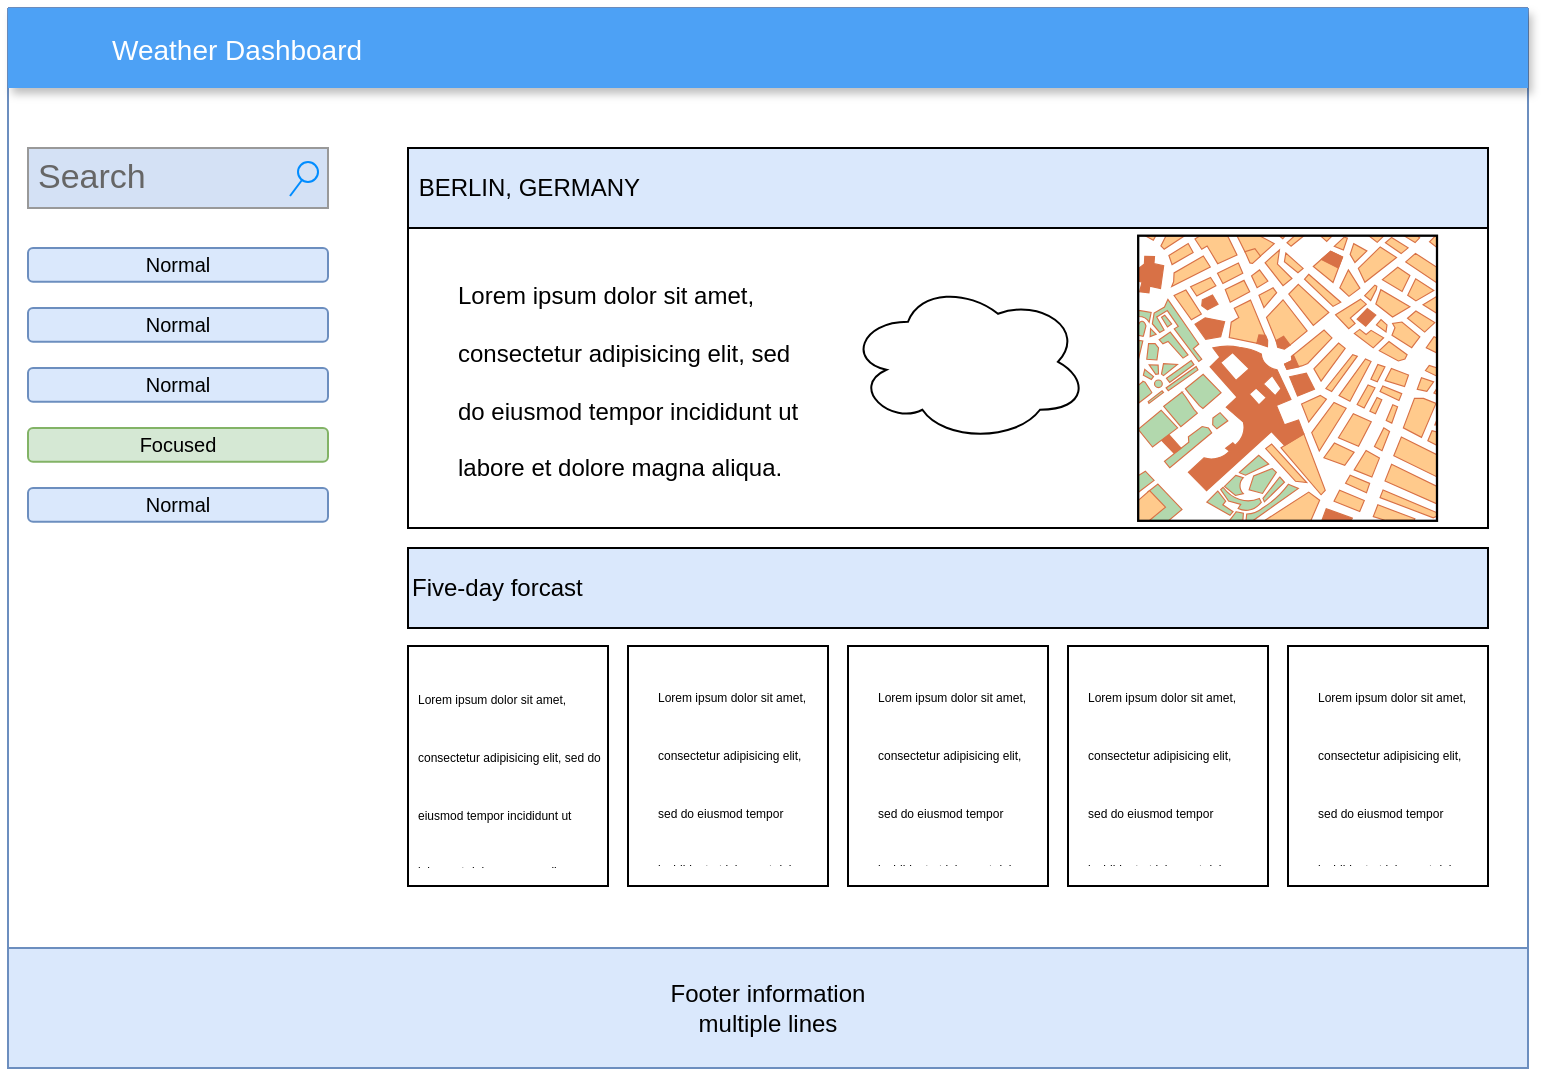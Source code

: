 <mxfile version="19.0.3" type="device"><diagram id="ivERxTYpcfnOMusPaOqd" name="Page-1"><mxGraphModel dx="1106" dy="782" grid="1" gridSize="10" guides="1" tooltips="1" connect="1" arrows="1" fold="1" page="1" pageScale="1" pageWidth="827" pageHeight="1169" math="0" shadow="0"><root><mxCell id="0"/><mxCell id="1" parent="0"/><mxCell id="LVxLUSFuSpoQ4-Xkwias-1" value="" style="swimlane;startSize=0;fillColor=#dae8fc;strokeColor=#6c8ebf;" vertex="1" parent="1"><mxGeometry x="40" y="40" width="760" height="530" as="geometry"/></mxCell><mxCell id="LVxLUSFuSpoQ4-Xkwias-2" value="Weather Dashboard" style="fillColor=#4DA1F5;strokeColor=none;shadow=1;gradientColor=none;fontSize=14;align=left;spacingLeft=50;fontColor=#ffffff;" vertex="1" parent="LVxLUSFuSpoQ4-Xkwias-1"><mxGeometry width="760" height="40" as="geometry"/></mxCell><mxCell id="LVxLUSFuSpoQ4-Xkwias-6" value="Normal" style="rounded=1;html=1;shadow=0;dashed=0;whiteSpace=wrap;fontSize=10;fillColor=#dae8fc;align=center;strokeColor=#6c8ebf;" vertex="1" parent="LVxLUSFuSpoQ4-Xkwias-1"><mxGeometry x="10" y="120" width="150" height="16.88" as="geometry"/></mxCell><mxCell id="LVxLUSFuSpoQ4-Xkwias-7" value="Normal" style="rounded=1;html=1;shadow=0;dashed=0;whiteSpace=wrap;fontSize=10;fillColor=#dae8fc;align=center;strokeColor=#6c8ebf;" vertex="1" parent="LVxLUSFuSpoQ4-Xkwias-1"><mxGeometry x="10" y="150" width="150" height="16.88" as="geometry"/></mxCell><mxCell id="LVxLUSFuSpoQ4-Xkwias-8" value="Normal" style="rounded=1;html=1;shadow=0;dashed=0;whiteSpace=wrap;fontSize=10;fillColor=#dae8fc;align=center;strokeColor=#6c8ebf;" vertex="1" parent="LVxLUSFuSpoQ4-Xkwias-1"><mxGeometry x="10" y="180" width="150" height="16.88" as="geometry"/></mxCell><mxCell id="LVxLUSFuSpoQ4-Xkwias-9" value="Focused" style="rounded=1;html=1;shadow=0;dashed=0;whiteSpace=wrap;fontSize=10;fillColor=#d5e8d4;align=center;strokeColor=#82b366;" vertex="1" parent="LVxLUSFuSpoQ4-Xkwias-1"><mxGeometry x="10" y="210" width="150" height="16.88" as="geometry"/></mxCell><mxCell id="LVxLUSFuSpoQ4-Xkwias-10" value="Normal" style="rounded=1;html=1;shadow=0;dashed=0;whiteSpace=wrap;fontSize=10;fillColor=#dae8fc;align=center;strokeColor=#6c8ebf;" vertex="1" parent="LVxLUSFuSpoQ4-Xkwias-1"><mxGeometry x="10" y="240" width="150" height="16.88" as="geometry"/></mxCell><mxCell id="LVxLUSFuSpoQ4-Xkwias-11" value="Search" style="strokeWidth=1;shadow=0;dashed=0;align=center;html=1;shape=mxgraph.mockup.forms.searchBox;strokeColor=#999999;mainText=;strokeColor2=#008cff;fontColor=#666666;fontSize=17;align=left;spacingLeft=3;fillColor=#D4E1F5;" vertex="1" parent="LVxLUSFuSpoQ4-Xkwias-1"><mxGeometry x="10" y="70" width="150" height="30" as="geometry"/></mxCell><mxCell id="LVxLUSFuSpoQ4-Xkwias-14" value="" style="rounded=0;whiteSpace=wrap;html=1;fillColor=#FFFFFF;gradientColor=none;" vertex="1" parent="LVxLUSFuSpoQ4-Xkwias-1"><mxGeometry x="200" y="106.88" width="540" height="153.12" as="geometry"/></mxCell><mxCell id="LVxLUSFuSpoQ4-Xkwias-16" value="" style="rounded=0;whiteSpace=wrap;html=1;fillColor=#FFFFFF;gradientColor=none;" vertex="1" parent="LVxLUSFuSpoQ4-Xkwias-1"><mxGeometry x="310" y="319" width="100" height="120" as="geometry"/></mxCell><mxCell id="LVxLUSFuSpoQ4-Xkwias-17" value="" style="rounded=0;whiteSpace=wrap;html=1;fillColor=#FFFFFF;gradientColor=none;" vertex="1" parent="LVxLUSFuSpoQ4-Xkwias-1"><mxGeometry x="420" y="319" width="100" height="120" as="geometry"/></mxCell><mxCell id="LVxLUSFuSpoQ4-Xkwias-18" value="" style="rounded=0;whiteSpace=wrap;html=1;fillColor=#FFFFFF;gradientColor=none;" vertex="1" parent="LVxLUSFuSpoQ4-Xkwias-1"><mxGeometry x="530" y="319" width="100" height="120" as="geometry"/></mxCell><mxCell id="LVxLUSFuSpoQ4-Xkwias-19" value="" style="rounded=0;whiteSpace=wrap;html=1;fillColor=#FFFFFF;gradientColor=none;" vertex="1" parent="LVxLUSFuSpoQ4-Xkwias-1"><mxGeometry x="640" y="319" width="100" height="120" as="geometry"/></mxCell><mxCell id="LVxLUSFuSpoQ4-Xkwias-20" value="Footer information&lt;br&gt;multiple lines&lt;br&gt;" style="rounded=0;whiteSpace=wrap;html=1;fillColor=#dae8fc;strokeColor=#6c8ebf;" vertex="1" parent="LVxLUSFuSpoQ4-Xkwias-1"><mxGeometry y="470" width="760" height="60" as="geometry"/></mxCell><mxCell id="LVxLUSFuSpoQ4-Xkwias-21" value="Five-day forcast" style="rounded=0;whiteSpace=wrap;html=1;fillColor=#DAE8FC;gradientColor=none;align=left;" vertex="1" parent="LVxLUSFuSpoQ4-Xkwias-1"><mxGeometry x="200" y="270" width="540" height="40" as="geometry"/></mxCell><mxCell id="LVxLUSFuSpoQ4-Xkwias-22" value="" style="verticalLabelPosition=bottom;shadow=0;dashed=0;align=center;html=1;verticalAlign=top;strokeWidth=1;shape=mxgraph.mockup.misc.map;fillColor=#FFFFFF;gradientColor=none;" vertex="1" parent="LVxLUSFuSpoQ4-Xkwias-1"><mxGeometry x="565" y="113.76" width="150" height="143.12" as="geometry"/></mxCell><mxCell id="LVxLUSFuSpoQ4-Xkwias-25" value="&lt;h1&gt;&lt;span style=&quot;background-color: initial; font-size: 12px; font-weight: normal;&quot;&gt;Lorem ipsum dolor sit amet, consectetur adipisicing elit, sed do eiusmod tempor incididunt ut labore et dolore magna aliqua.&lt;/span&gt;&lt;br&gt;&lt;/h1&gt;" style="text;html=1;strokeColor=none;fillColor=none;spacing=5;spacingTop=-20;whiteSpace=wrap;overflow=hidden;rounded=0;" vertex="1" parent="LVxLUSFuSpoQ4-Xkwias-1"><mxGeometry x="220" y="120" width="190" height="120" as="geometry"/></mxCell><mxCell id="LVxLUSFuSpoQ4-Xkwias-27" value="&lt;h1&gt;&lt;span style=&quot;background-color: initial; font-weight: normal;&quot;&gt;&lt;font style=&quot;font-size: 6px;&quot;&gt;Lorem ipsum dolor sit amet, consectetur adipisicing elit, sed do eiusmod tempor incididunt ut labore et dolore magna aliqua.&lt;/font&gt;&lt;/span&gt;&lt;br&gt;&lt;/h1&gt;" style="text;html=1;strokeColor=none;fillColor=none;spacing=5;spacingTop=-20;whiteSpace=wrap;overflow=hidden;rounded=0;" vertex="1" parent="LVxLUSFuSpoQ4-Xkwias-1"><mxGeometry x="320" y="319" width="90" height="110" as="geometry"/></mxCell><mxCell id="LVxLUSFuSpoQ4-Xkwias-28" value="&lt;h1&gt;&lt;span style=&quot;background-color: initial; font-weight: normal;&quot;&gt;&lt;font style=&quot;font-size: 6px;&quot;&gt;Lorem ipsum dolor sit amet, consectetur adipisicing elit, sed do eiusmod tempor incididunt ut labore et dolore magna aliqua.&lt;/font&gt;&lt;/span&gt;&lt;br&gt;&lt;/h1&gt;" style="text;html=1;strokeColor=none;fillColor=none;spacing=5;spacingTop=-20;whiteSpace=wrap;overflow=hidden;rounded=0;" vertex="1" parent="LVxLUSFuSpoQ4-Xkwias-1"><mxGeometry x="430" y="319" width="90" height="110" as="geometry"/></mxCell><mxCell id="LVxLUSFuSpoQ4-Xkwias-29" value="&lt;h1&gt;&lt;span style=&quot;background-color: initial; font-weight: normal;&quot;&gt;&lt;font style=&quot;font-size: 6px;&quot;&gt;Lorem ipsum dolor sit amet, consectetur adipisicing elit, sed do eiusmod tempor incididunt ut labore et dolore magna aliqua.&lt;/font&gt;&lt;/span&gt;&lt;br&gt;&lt;/h1&gt;" style="text;html=1;strokeColor=none;fillColor=none;spacing=5;spacingTop=-20;whiteSpace=wrap;overflow=hidden;rounded=0;" vertex="1" parent="LVxLUSFuSpoQ4-Xkwias-1"><mxGeometry x="535" y="319" width="90" height="110" as="geometry"/></mxCell><mxCell id="LVxLUSFuSpoQ4-Xkwias-30" value="&lt;h1&gt;&lt;span style=&quot;background-color: initial; font-weight: normal;&quot;&gt;&lt;font style=&quot;font-size: 6px;&quot;&gt;Lorem ipsum dolor sit amet, consectetur adipisicing elit, sed do eiusmod tempor incididunt ut labore et dolore magna aliqua.&lt;/font&gt;&lt;/span&gt;&lt;br&gt;&lt;/h1&gt;" style="text;html=1;strokeColor=none;fillColor=none;spacing=5;spacingTop=-20;whiteSpace=wrap;overflow=hidden;rounded=0;" vertex="1" parent="LVxLUSFuSpoQ4-Xkwias-1"><mxGeometry x="650" y="319" width="90" height="110" as="geometry"/></mxCell><mxCell id="LVxLUSFuSpoQ4-Xkwias-31" value="" style="ellipse;shape=cloud;whiteSpace=wrap;html=1;fontSize=6;fillColor=#FFFFFF;gradientColor=none;" vertex="1" parent="LVxLUSFuSpoQ4-Xkwias-1"><mxGeometry x="420" y="136.88" width="120" height="80" as="geometry"/></mxCell><mxCell id="LVxLUSFuSpoQ4-Xkwias-13" value="&amp;nbsp;BERLIN, GERMANY" style="rounded=0;whiteSpace=wrap;html=1;fillColor=#DAE8FC;gradientColor=none;align=left;" vertex="1" parent="1"><mxGeometry x="240" y="110" width="540" height="40" as="geometry"/></mxCell><mxCell id="LVxLUSFuSpoQ4-Xkwias-15" value="" style="rounded=0;whiteSpace=wrap;html=1;fillColor=#FFFFFF;gradientColor=none;" vertex="1" parent="1"><mxGeometry x="240" y="359" width="100" height="120" as="geometry"/></mxCell><mxCell id="LVxLUSFuSpoQ4-Xkwias-26" value="&lt;h1&gt;&lt;span style=&quot;background-color: initial; font-weight: normal;&quot;&gt;&lt;font style=&quot;font-size: 6px;&quot;&gt;Lorem ipsum dolor sit amet, consectetur adipisicing elit, sed do eiusmod tempor incididunt ut labore et dolore magna aliqua.&lt;/font&gt;&lt;/span&gt;&lt;br&gt;&lt;/h1&gt;" style="text;html=1;strokeColor=none;fillColor=none;spacing=5;spacingTop=-20;whiteSpace=wrap;overflow=hidden;rounded=0;" vertex="1" parent="1"><mxGeometry x="240" y="360" width="100" height="110" as="geometry"/></mxCell></root></mxGraphModel></diagram></mxfile>
